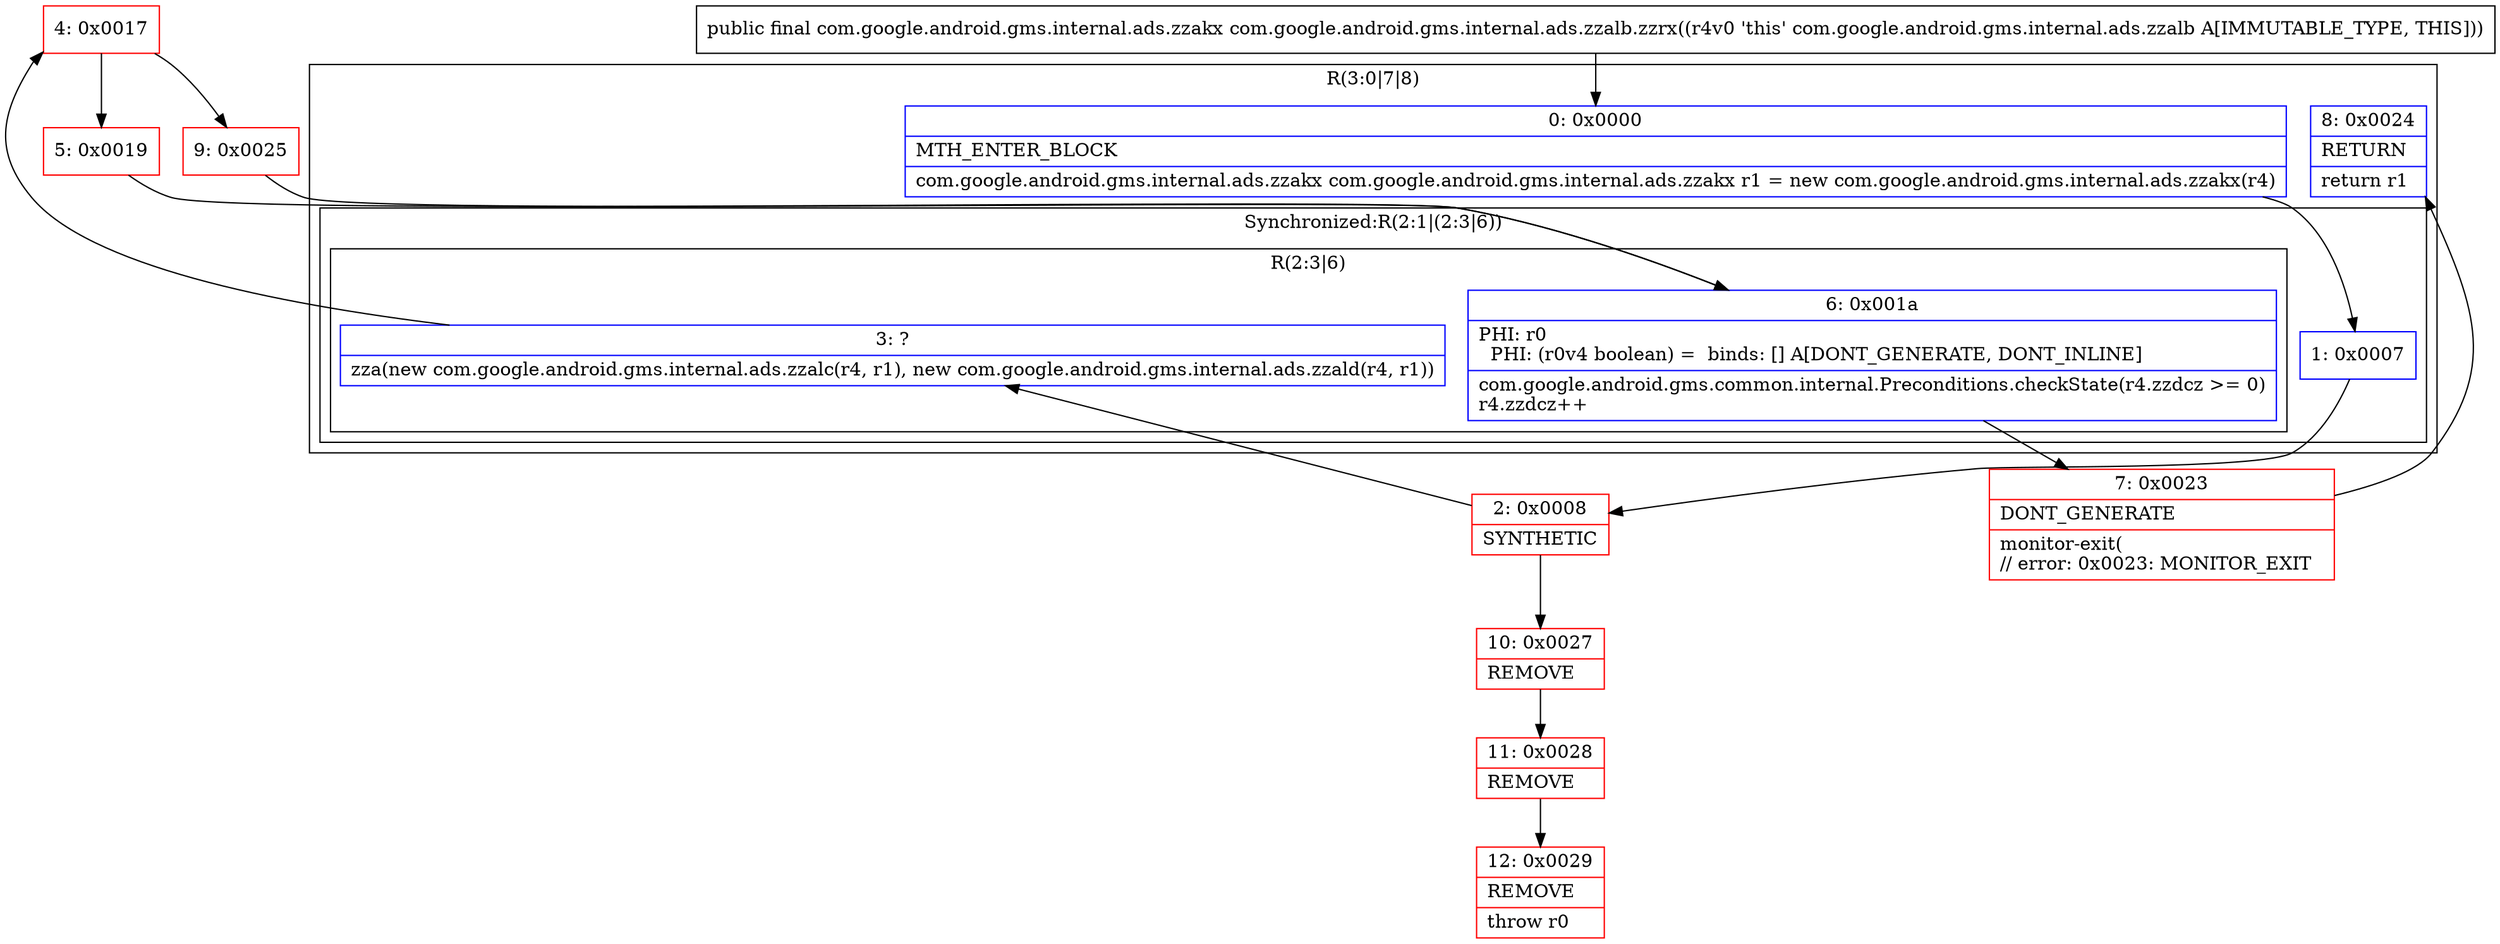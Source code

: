 digraph "CFG forcom.google.android.gms.internal.ads.zzalb.zzrx()Lcom\/google\/android\/gms\/internal\/ads\/zzakx;" {
subgraph cluster_Region_1692206180 {
label = "R(3:0|7|8)";
node [shape=record,color=blue];
Node_0 [shape=record,label="{0\:\ 0x0000|MTH_ENTER_BLOCK\l|com.google.android.gms.internal.ads.zzakx com.google.android.gms.internal.ads.zzakx r1 = new com.google.android.gms.internal.ads.zzakx(r4)\l}"];
subgraph cluster_SynchronizedRegion_1407507415 {
label = "Synchronized:R(2:1|(2:3|6))";
node [shape=record,color=blue];
Node_1 [shape=record,label="{1\:\ 0x0007}"];
subgraph cluster_Region_166675923 {
label = "R(2:3|6)";
node [shape=record,color=blue];
Node_3 [shape=record,label="{3\:\ ?|zza(new com.google.android.gms.internal.ads.zzalc(r4, r1), new com.google.android.gms.internal.ads.zzald(r4, r1))\l}"];
Node_6 [shape=record,label="{6\:\ 0x001a|PHI: r0 \l  PHI: (r0v4 boolean) =  binds: [] A[DONT_GENERATE, DONT_INLINE]\l|com.google.android.gms.common.internal.Preconditions.checkState(r4.zzdcz \>= 0)\lr4.zzdcz++\l}"];
}
}
Node_8 [shape=record,label="{8\:\ 0x0024|RETURN\l|return r1\l}"];
}
Node_2 [shape=record,color=red,label="{2\:\ 0x0008|SYNTHETIC\l}"];
Node_4 [shape=record,color=red,label="{4\:\ 0x0017}"];
Node_5 [shape=record,color=red,label="{5\:\ 0x0019}"];
Node_7 [shape=record,color=red,label="{7\:\ 0x0023|DONT_GENERATE\l|monitor\-exit(\l\/\/ error: 0x0023: MONITOR_EXIT  \l}"];
Node_9 [shape=record,color=red,label="{9\:\ 0x0025}"];
Node_10 [shape=record,color=red,label="{10\:\ 0x0027|REMOVE\l}"];
Node_11 [shape=record,color=red,label="{11\:\ 0x0028|REMOVE\l}"];
Node_12 [shape=record,color=red,label="{12\:\ 0x0029|REMOVE\l|throw r0\l}"];
MethodNode[shape=record,label="{public final com.google.android.gms.internal.ads.zzakx com.google.android.gms.internal.ads.zzalb.zzrx((r4v0 'this' com.google.android.gms.internal.ads.zzalb A[IMMUTABLE_TYPE, THIS])) }"];
MethodNode -> Node_0;
Node_0 -> Node_1;
Node_1 -> Node_2;
Node_3 -> Node_4;
Node_6 -> Node_7;
Node_2 -> Node_3;
Node_2 -> Node_10;
Node_4 -> Node_5;
Node_4 -> Node_9;
Node_5 -> Node_6;
Node_7 -> Node_8;
Node_9 -> Node_6;
Node_10 -> Node_11;
Node_11 -> Node_12;
}

